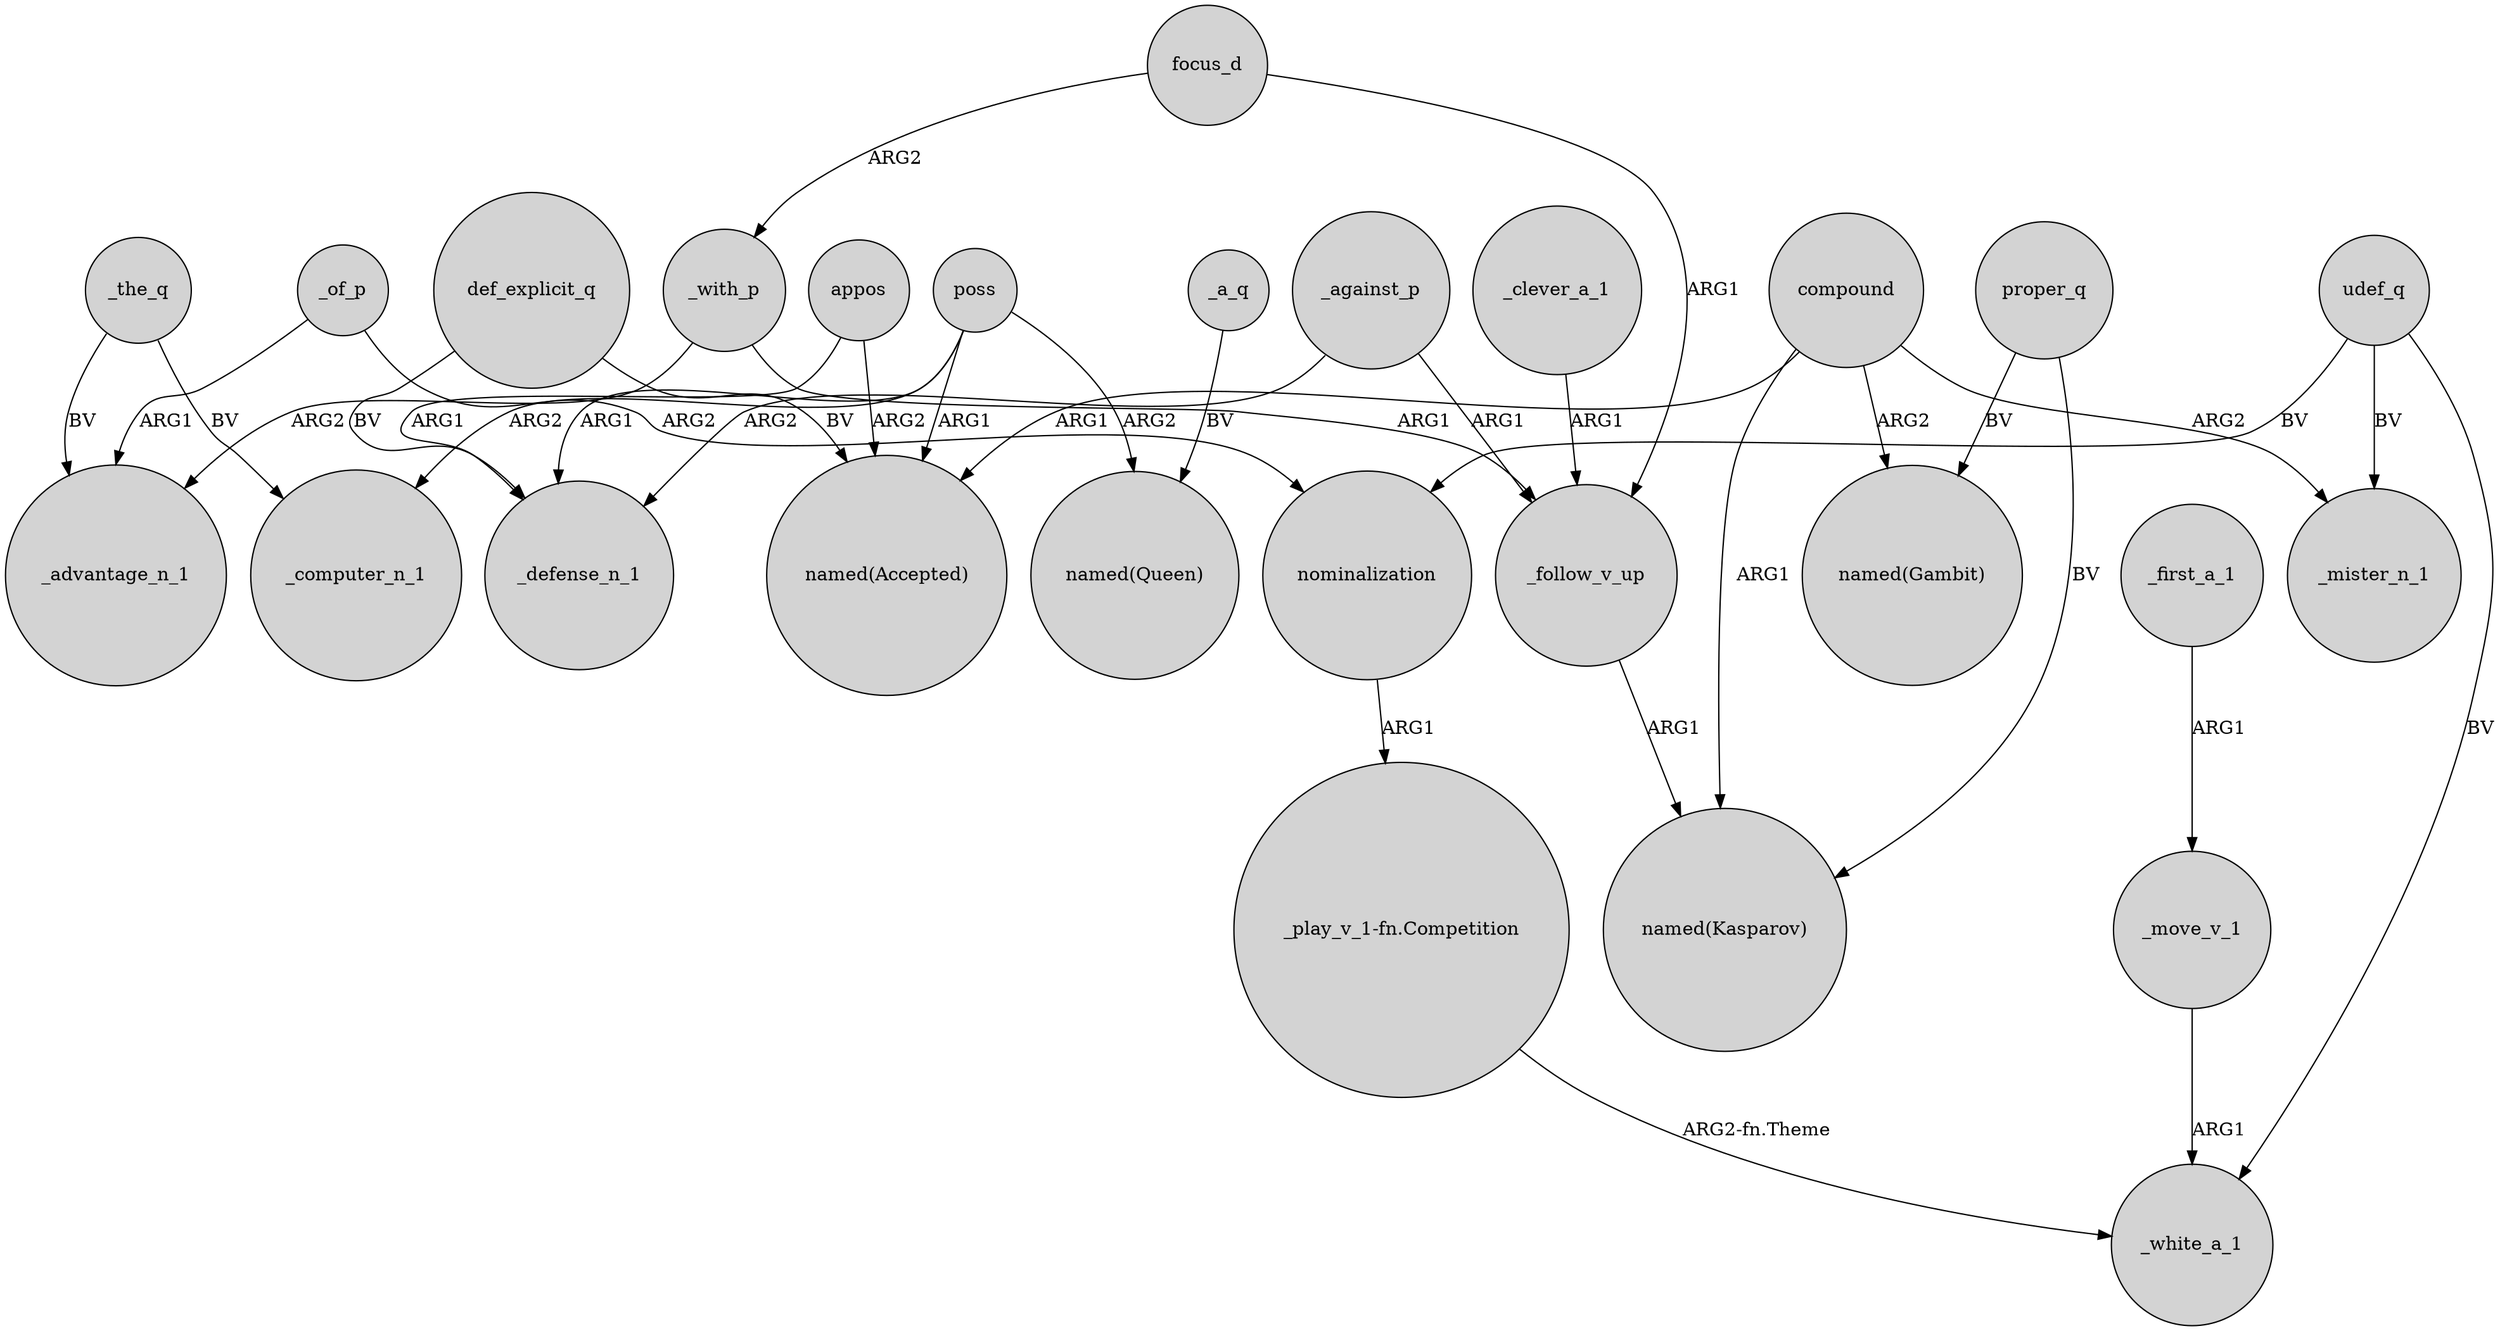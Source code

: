 digraph {
	node [shape=circle style=filled]
	_of_p -> _advantage_n_1 [label=ARG1]
	nominalization -> "_play_v_1-fn.Competition" [label=ARG1]
	_follow_v_up -> "named(Kasparov)" [label=ARG1]
	_move_v_1 -> _white_a_1 [label=ARG1]
	udef_q -> _white_a_1 [label=BV]
	poss -> _defense_n_1 [label=ARG1]
	compound -> _mister_n_1 [label=ARG2]
	_the_q -> _advantage_n_1 [label=BV]
	appos -> _defense_n_1 [label=ARG1]
	udef_q -> _mister_n_1 [label=BV]
	focus_d -> _follow_v_up [label=ARG1]
	focus_d -> _with_p [label=ARG2]
	compound -> "named(Kasparov)" [label=ARG1]
	poss -> _computer_n_1 [label=ARG2]
	compound -> "named(Accepted)" [label=ARG1]
	_against_p -> _defense_n_1 [label=ARG2]
	def_explicit_q -> _defense_n_1 [label=BV]
	_first_a_1 -> _move_v_1 [label=ARG1]
	_of_p -> nominalization [label=ARG2]
	"_play_v_1-fn.Competition" -> _white_a_1 [label="ARG2-fn.Theme"]
	def_explicit_q -> "named(Accepted)" [label=BV]
	proper_q -> "named(Gambit)" [label=BV]
	_with_p -> _advantage_n_1 [label=ARG2]
	udef_q -> nominalization [label=BV]
	_a_q -> "named(Queen)" [label=BV]
	_against_p -> _follow_v_up [label=ARG1]
	appos -> "named(Accepted)" [label=ARG2]
	_the_q -> _computer_n_1 [label=BV]
	poss -> "named(Queen)" [label=ARG2]
	_clever_a_1 -> _follow_v_up [label=ARG1]
	poss -> "named(Accepted)" [label=ARG1]
	compound -> "named(Gambit)" [label=ARG2]
	proper_q -> "named(Kasparov)" [label=BV]
	_with_p -> _follow_v_up [label=ARG1]
}
